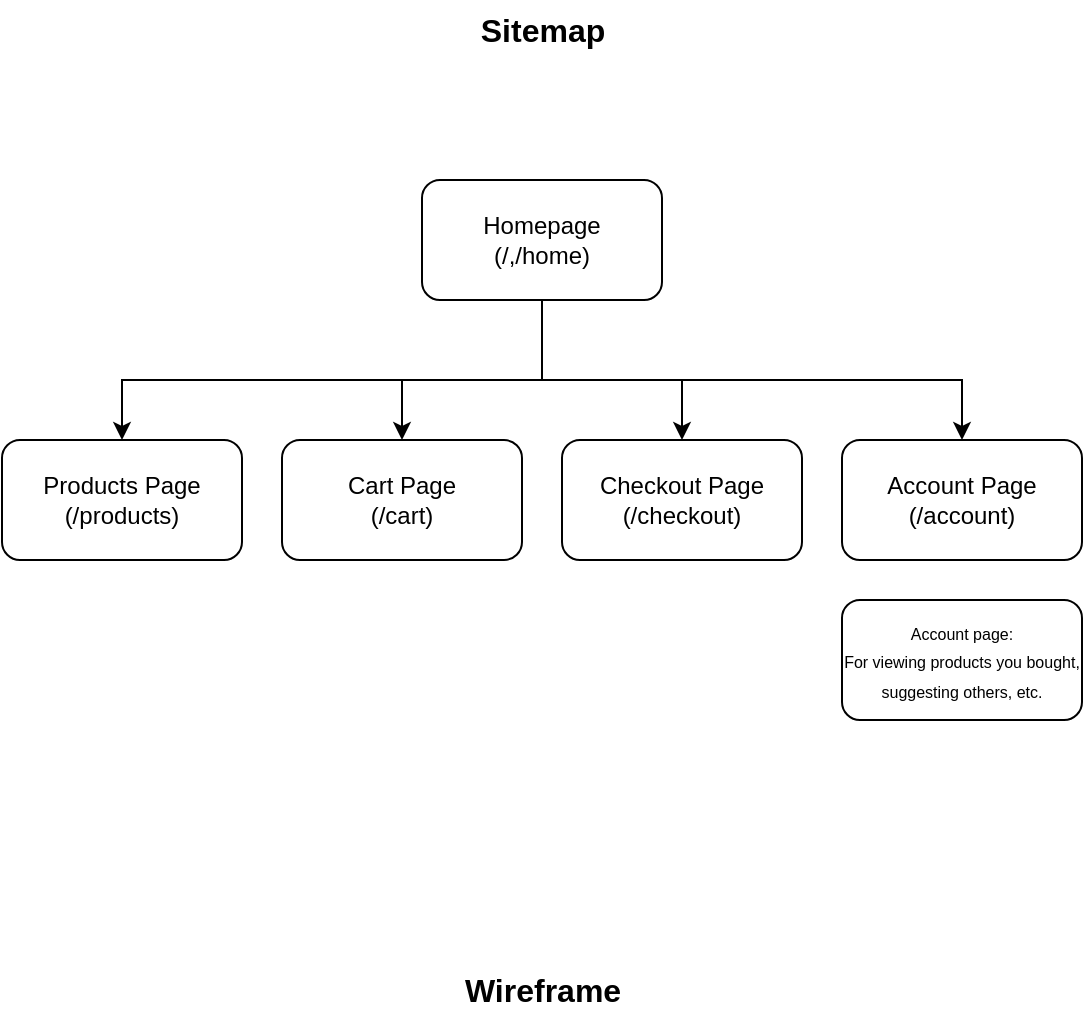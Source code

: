 <mxfile version="22.1.16" type="device">
  <diagram name="Page-1" id="6swBhy3WXr2XPPhzgcUO">
    <mxGraphModel dx="1235" dy="731" grid="1" gridSize="10" guides="1" tooltips="1" connect="1" arrows="1" fold="1" page="1" pageScale="1" pageWidth="850" pageHeight="1100" math="0" shadow="0">
      <root>
        <mxCell id="0" />
        <mxCell id="1" parent="0" />
        <mxCell id="Cae21eePqxvKjK_i99Ik-13" value="" style="edgeStyle=orthogonalEdgeStyle;rounded=0;orthogonalLoop=1;jettySize=auto;html=1;" edge="1" parent="1" source="Cae21eePqxvKjK_i99Ik-17" target="Cae21eePqxvKjK_i99Ik-18">
          <mxGeometry relative="1" as="geometry">
            <Array as="points">
              <mxPoint x="425" y="270" />
              <mxPoint x="215" y="270" />
            </Array>
          </mxGeometry>
        </mxCell>
        <mxCell id="Cae21eePqxvKjK_i99Ik-14" value="" style="edgeStyle=orthogonalEdgeStyle;rounded=0;orthogonalLoop=1;jettySize=auto;html=1;" edge="1" parent="1" source="Cae21eePqxvKjK_i99Ik-17" target="Cae21eePqxvKjK_i99Ik-19">
          <mxGeometry relative="1" as="geometry">
            <Array as="points">
              <mxPoint x="425" y="270" />
              <mxPoint x="355" y="270" />
            </Array>
          </mxGeometry>
        </mxCell>
        <mxCell id="Cae21eePqxvKjK_i99Ik-15" value="" style="edgeStyle=orthogonalEdgeStyle;rounded=0;orthogonalLoop=1;jettySize=auto;html=1;" edge="1" parent="1" source="Cae21eePqxvKjK_i99Ik-17" target="Cae21eePqxvKjK_i99Ik-20">
          <mxGeometry relative="1" as="geometry">
            <Array as="points">
              <mxPoint x="425" y="270" />
              <mxPoint x="495" y="270" />
            </Array>
          </mxGeometry>
        </mxCell>
        <mxCell id="Cae21eePqxvKjK_i99Ik-16" value="" style="edgeStyle=orthogonalEdgeStyle;rounded=0;orthogonalLoop=1;jettySize=auto;html=1;" edge="1" parent="1" source="Cae21eePqxvKjK_i99Ik-17" target="Cae21eePqxvKjK_i99Ik-21">
          <mxGeometry relative="1" as="geometry">
            <Array as="points">
              <mxPoint x="425" y="270" />
              <mxPoint x="635" y="270" />
            </Array>
          </mxGeometry>
        </mxCell>
        <mxCell id="Cae21eePqxvKjK_i99Ik-17" value="Homepage&lt;br&gt;(/,/home)" style="rounded=1;whiteSpace=wrap;html=1;" vertex="1" parent="1">
          <mxGeometry x="365" y="170" width="120" height="60" as="geometry" />
        </mxCell>
        <mxCell id="Cae21eePqxvKjK_i99Ik-18" value="Products Page&lt;br&gt;(/products)" style="whiteSpace=wrap;html=1;rounded=1;" vertex="1" parent="1">
          <mxGeometry x="155" y="300" width="120" height="60" as="geometry" />
        </mxCell>
        <mxCell id="Cae21eePqxvKjK_i99Ik-19" value="Cart Page&lt;br&gt;(/cart)" style="whiteSpace=wrap;html=1;rounded=1;" vertex="1" parent="1">
          <mxGeometry x="295" y="300" width="120" height="60" as="geometry" />
        </mxCell>
        <mxCell id="Cae21eePqxvKjK_i99Ik-20" value="Checkout Page&lt;br&gt;(/checkout)" style="whiteSpace=wrap;html=1;rounded=1;" vertex="1" parent="1">
          <mxGeometry x="435" y="300" width="120" height="60" as="geometry" />
        </mxCell>
        <mxCell id="Cae21eePqxvKjK_i99Ik-21" value="Account Page&lt;br&gt;(/account)" style="whiteSpace=wrap;html=1;rounded=1;" vertex="1" parent="1">
          <mxGeometry x="575" y="300" width="120" height="60" as="geometry" />
        </mxCell>
        <mxCell id="Cae21eePqxvKjK_i99Ik-22" value="&lt;font style=&quot;font-size: 8px;&quot;&gt;Account page:&lt;br&gt;For viewing products you bought, suggesting others, etc.&lt;br&gt;&lt;/font&gt;" style="whiteSpace=wrap;html=1;rounded=1;" vertex="1" parent="1">
          <mxGeometry x="575" y="380" width="120" height="60" as="geometry" />
        </mxCell>
        <mxCell id="Cae21eePqxvKjK_i99Ik-23" value="&lt;b&gt;&lt;font style=&quot;font-size: 16px;&quot;&gt;Sitemap&lt;/font&gt;&lt;/b&gt;" style="text;html=1;align=center;verticalAlign=middle;resizable=0;points=[];autosize=1;strokeColor=none;fillColor=none;" vertex="1" parent="1">
          <mxGeometry x="380" y="80" width="90" height="30" as="geometry" />
        </mxCell>
        <mxCell id="Cae21eePqxvKjK_i99Ik-24" value="&lt;b&gt;&lt;font style=&quot;font-size: 16px;&quot;&gt;Wireframe&lt;/font&gt;&lt;/b&gt;" style="text;html=1;align=center;verticalAlign=middle;resizable=0;points=[];autosize=1;strokeColor=none;fillColor=none;" vertex="1" parent="1">
          <mxGeometry x="375" y="560" width="100" height="30" as="geometry" />
        </mxCell>
      </root>
    </mxGraphModel>
  </diagram>
</mxfile>
